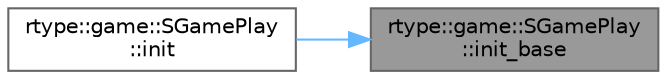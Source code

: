 digraph "rtype::game::SGamePlay::init_base"
{
 // LATEX_PDF_SIZE
  bgcolor="transparent";
  edge [fontname=Helvetica,fontsize=10,labelfontname=Helvetica,labelfontsize=10];
  node [fontname=Helvetica,fontsize=10,shape=box,height=0.2,width=0.4];
  rankdir="RL";
  Node1 [label="rtype::game::SGamePlay\l::init_base",height=0.2,width=0.4,color="gray40", fillcolor="grey60", style="filled", fontcolor="black",tooltip=" "];
  Node1 -> Node2 [dir="back",color="steelblue1",style="solid"];
  Node2 [label="rtype::game::SGamePlay\l::init",height=0.2,width=0.4,color="grey40", fillcolor="white", style="filled",URL="$classrtype_1_1game_1_1SGamePlay.html#ad9f065a7c17c69786c5efa840795fa89",tooltip="Init the game state."];
}

